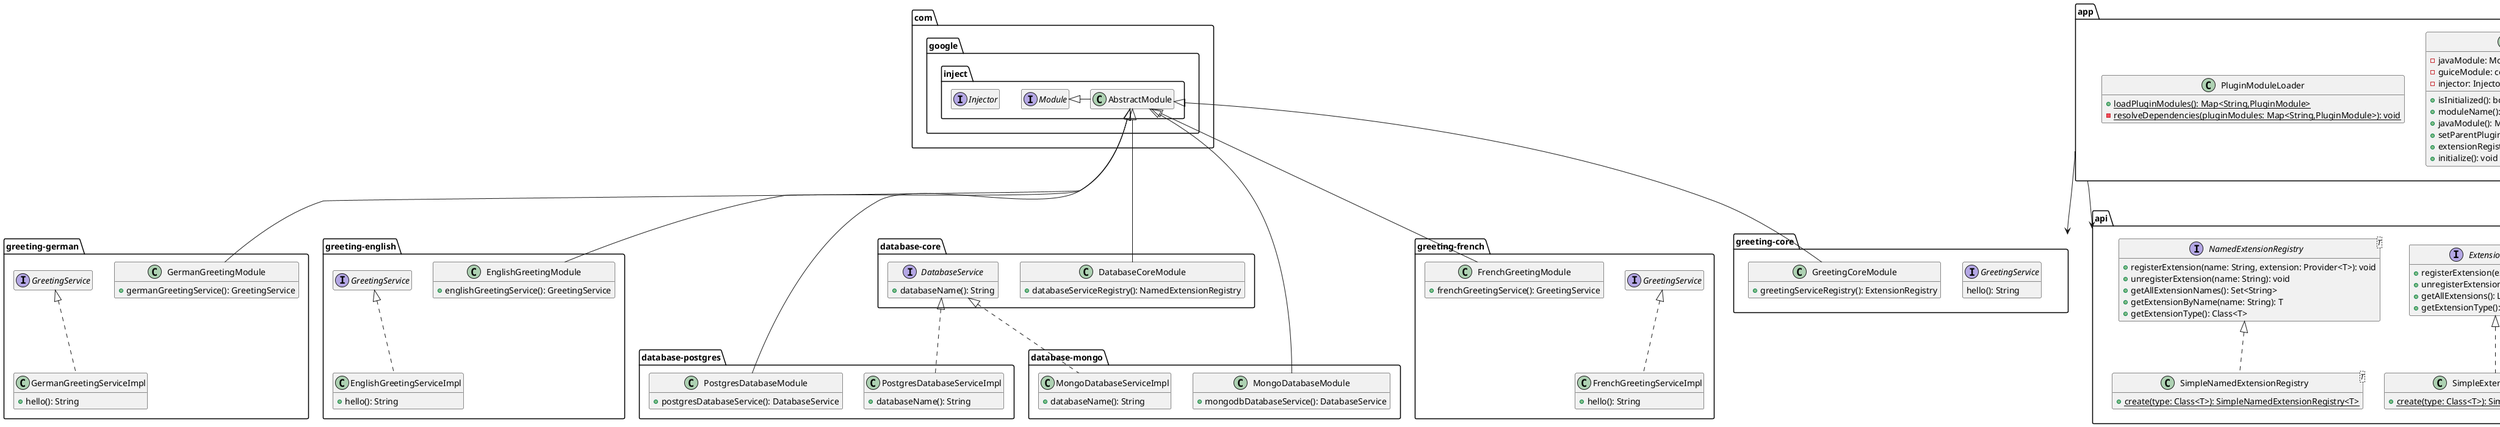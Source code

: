 @startuml
hide empty members

package com.google.inject {
	interface Injector
	interface Module
	class AbstractModule
	Module <|- AbstractModule
}

package "api" {
	class "SimpleExtensionRegistry<T>" as SimpleExtensionRegistry_T_ {
		+{static} create(type: Class<T>): SimpleExtensionRegistry<T>
	}
	interface "ExtensionRegistry<T>" as ExtensionRegistry_T_ {
		+registerExtension(extension: T): void
		+unregisterExtension(extension: T): void
		+getAllExtensions(): List<T>
		+getExtensionType(): Class<T>
	}
	ExtensionRegistry_T_ <|.. SimpleExtensionRegistry_T_
	
	class "SimpleNamedExtensionRegistry<T>" as SimpleNamedExtensionRegistry_T_  {
		+{static} create(type: Class<T>): SimpleNamedExtensionRegistry<T>
	}
	interface "NamedExtensionRegistry<T>" as NamedExtensionRegistry_T_ {
		+registerExtension(name: String, extension: Provider<T>): void
		+unregisterExtension(name: String): void
		+getAllExtensionNames(): Set<String>
		+getExtensionByName(name: String): T
		+getExtensionType(): Class<T>
	}
	NamedExtensionRegistry_T_ <|.. SimpleNamedExtensionRegistry_T_
}

package "greeting-core" {
	interface GreetingService {
		hello(): String
	}
	
	class GreetingCoreModule {
		+greetingServiceRegistry(): ExtensionRegistry
	}
	AbstractModule <|-- GreetingCoreModule
}

package "greeting-french" {
	class FrenchGreetingServiceImpl {
		+hello(): String
	}
	interface GreetingService {
	}
	GreetingService <|.. FrenchGreetingServiceImpl
	class FrenchGreetingModule  {
		+frenchGreetingService(): GreetingService
	}
	AbstractModule <|-- FrenchGreetingModule
}

package "greeting-german" {
	class GermanGreetingModule {
		+germanGreetingService(): GreetingService
	}
	AbstractModule <|-- GermanGreetingModule
	class GermanGreetingServiceImpl {
		+hello(): String
	}
	interface GreetingService {
	}
	GreetingService <|.. GermanGreetingServiceImpl
}

package "greeting-english" {
	class EnglishGreetingModule {
		+englishGreetingService(): GreetingService
	}
	AbstractModule <|-- EnglishGreetingModule
	class EnglishGreetingServiceImpl {
		+hello(): String
	}
	interface GreetingService {
	}
	GreetingService <|.. EnglishGreetingServiceImpl
}

package "database-core" {
	class DatabaseCoreModule {
		+databaseServiceRegistry(): NamedExtensionRegistry
	}
	AbstractModule <|-- DatabaseCoreModule

	interface DatabaseService {
		+databaseName(): String
	}
}
package "database-mongo" {
	class MongoDatabaseServiceImpl {
		+databaseName(): String
	}
	DatabaseService <|.. MongoDatabaseServiceImpl

	class MongoDatabaseModule {
		+mongodbDatabaseService(): DatabaseService
	}
	AbstractModule <|-- MongoDatabaseModule
}
package "database-postgres" {
	class PostgresDatabaseServiceImpl {
		+databaseName(): String
	}
	DatabaseService <|.. PostgresDatabaseServiceImpl
	class PostgresDatabaseModule {
		+postgresDatabaseService(): DatabaseService
	}
	AbstractModule <|-- PostgresDatabaseModule
}
 
package "app" {
	class GuiceModuleApp {
		+{static} main(args: String[]): void
		-init(): void
	}
	class PluginModule {
		-javaModule: Module
		-guiceModule: com.google.inject.Module
		-injector: Injector
		+isInitialized(): boolean
		+moduleName(): String
		+javaModule(): Module
		+setParentPlugin(parentPlugin: PluginModule): void
		+extensionRegistries(): Set<ExtensionRegistry>
		+initialize(): void
	}
	PluginModule --> "1" PluginModule : parentPlugin
	class PluginModuleLoader [[java:de.vagtsi.examples.guicejavamodule.app.PluginModuleLoader]] {
		+{static} loadPluginModules(): Map<String,PluginModule>
		-{static} resolveDependencies(pluginModules: Map<String,PluginModule>): void
	}
}

"app" --> "greeting-core"
"app" --> "api"

@enduml